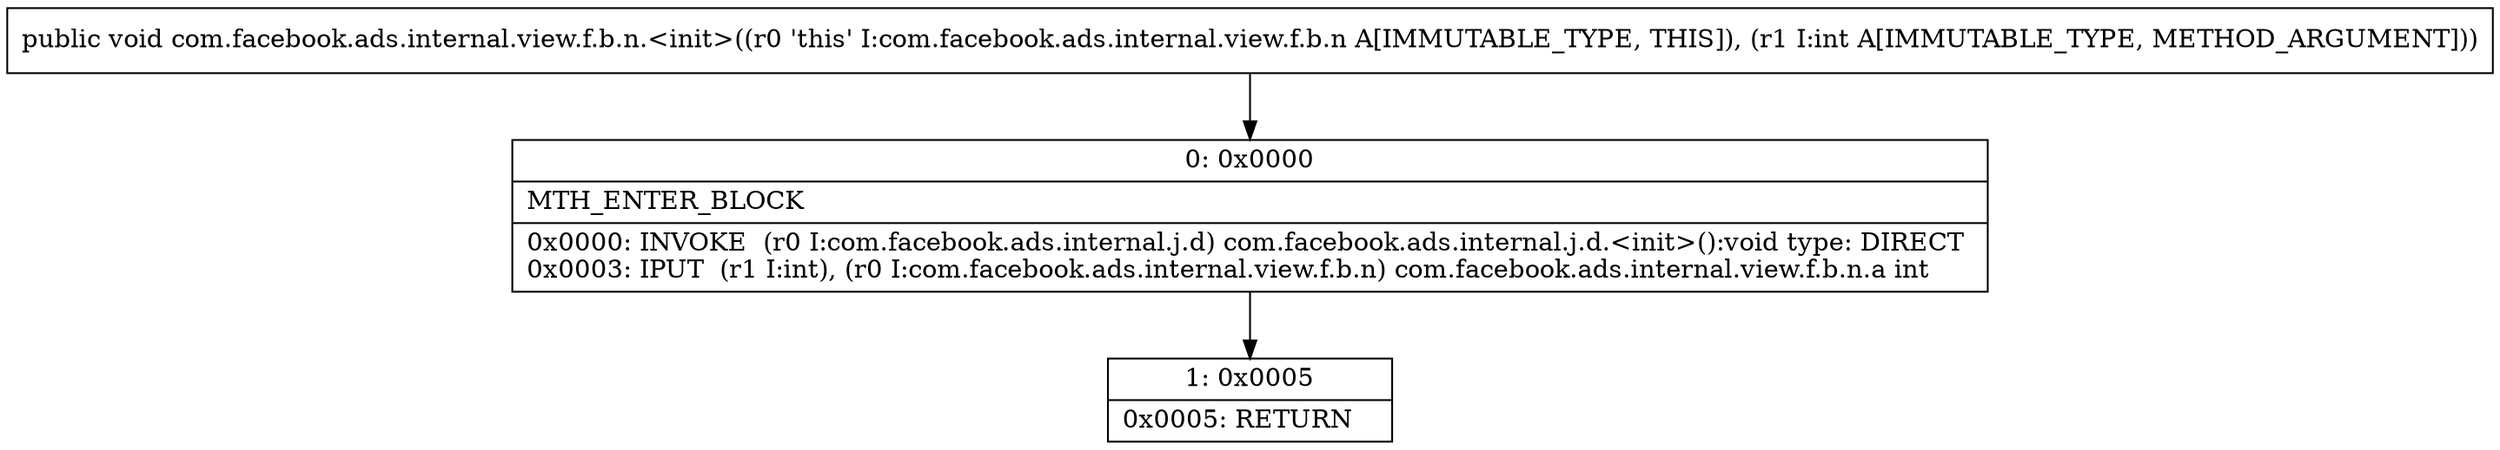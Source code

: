 digraph "CFG forcom.facebook.ads.internal.view.f.b.n.\<init\>(I)V" {
Node_0 [shape=record,label="{0\:\ 0x0000|MTH_ENTER_BLOCK\l|0x0000: INVOKE  (r0 I:com.facebook.ads.internal.j.d) com.facebook.ads.internal.j.d.\<init\>():void type: DIRECT \l0x0003: IPUT  (r1 I:int), (r0 I:com.facebook.ads.internal.view.f.b.n) com.facebook.ads.internal.view.f.b.n.a int \l}"];
Node_1 [shape=record,label="{1\:\ 0x0005|0x0005: RETURN   \l}"];
MethodNode[shape=record,label="{public void com.facebook.ads.internal.view.f.b.n.\<init\>((r0 'this' I:com.facebook.ads.internal.view.f.b.n A[IMMUTABLE_TYPE, THIS]), (r1 I:int A[IMMUTABLE_TYPE, METHOD_ARGUMENT])) }"];
MethodNode -> Node_0;
Node_0 -> Node_1;
}

